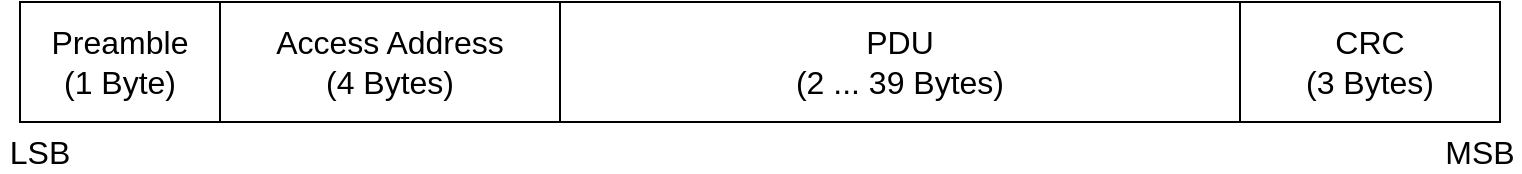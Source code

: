 <mxfile version="14.6.13" type="device"><diagram id="BPXm-SawkmNKSIrZNxvS" name="Page-1"><mxGraphModel dx="981" dy="569" grid="1" gridSize="10" guides="1" tooltips="1" connect="1" arrows="1" fold="1" page="1" pageScale="1" pageWidth="760" pageHeight="91" math="0" shadow="0"><root><mxCell id="0"/><mxCell id="1" parent="0"/><mxCell id="wfkQLIgqe9IwIQAfflY5-1" value="&lt;font style=&quot;font-size: 16px&quot;&gt;PDU&lt;br&gt;(2 ... 39 Bytes)&lt;br&gt;&lt;/font&gt;" style="rounded=0;whiteSpace=wrap;html=1;" parent="1" vertex="1"><mxGeometry x="280" y="6" width="340" height="60" as="geometry"/></mxCell><mxCell id="wfkQLIgqe9IwIQAfflY5-2" value="&lt;font style=&quot;font-size: 16px&quot;&gt;Access Address&lt;br&gt;(4 Bytes)&lt;/font&gt;" style="rounded=0;whiteSpace=wrap;html=1;" parent="1" vertex="1"><mxGeometry x="110" y="6" width="170" height="60" as="geometry"/></mxCell><mxCell id="wfkQLIgqe9IwIQAfflY5-3" value="&lt;font style=&quot;font-size: 16px&quot;&gt;Preamble&lt;br&gt;(1 Byte)&lt;/font&gt;" style="rounded=0;whiteSpace=wrap;html=1;" parent="1" vertex="1"><mxGeometry x="10" y="6" width="100" height="60" as="geometry"/></mxCell><mxCell id="wfkQLIgqe9IwIQAfflY5-6" value="MSB" style="text;html=1;strokeColor=none;fillColor=none;align=center;verticalAlign=middle;whiteSpace=wrap;rounded=0;fontSize=16;" parent="1" vertex="1"><mxGeometry x="720" y="71" width="40" height="20" as="geometry"/></mxCell><mxCell id="wfkQLIgqe9IwIQAfflY5-7" value="LSB" style="text;html=1;strokeColor=none;fillColor=none;align=center;verticalAlign=middle;whiteSpace=wrap;rounded=0;fontSize=16;" parent="1" vertex="1"><mxGeometry y="71" width="40" height="20" as="geometry"/></mxCell><mxCell id="j2vhlhT6CKX6GkOpI63j-1" value="&lt;font style=&quot;font-size: 16px&quot;&gt;CRC&lt;br&gt;(3 Bytes)&lt;br&gt;&lt;/font&gt;" style="rounded=0;whiteSpace=wrap;html=1;" parent="1" vertex="1"><mxGeometry x="620" y="6" width="130" height="60" as="geometry"/></mxCell></root></mxGraphModel></diagram></mxfile>